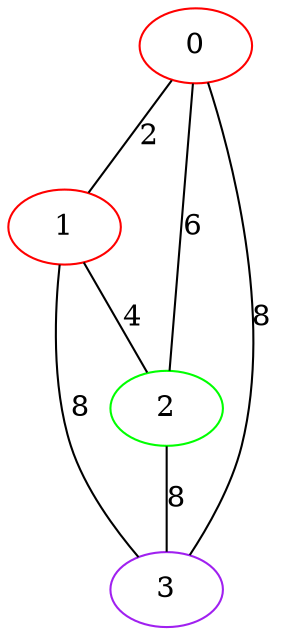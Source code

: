 graph "" {
0 [color=red, weight=1];
1 [color=red, weight=1];
2 [color=green, weight=2];
3 [color=purple, weight=4];
0 -- 1  [key=0, label=2];
0 -- 2  [key=0, label=6];
0 -- 3  [key=0, label=8];
1 -- 2  [key=0, label=4];
1 -- 3  [key=0, label=8];
2 -- 3  [key=0, label=8];
}
